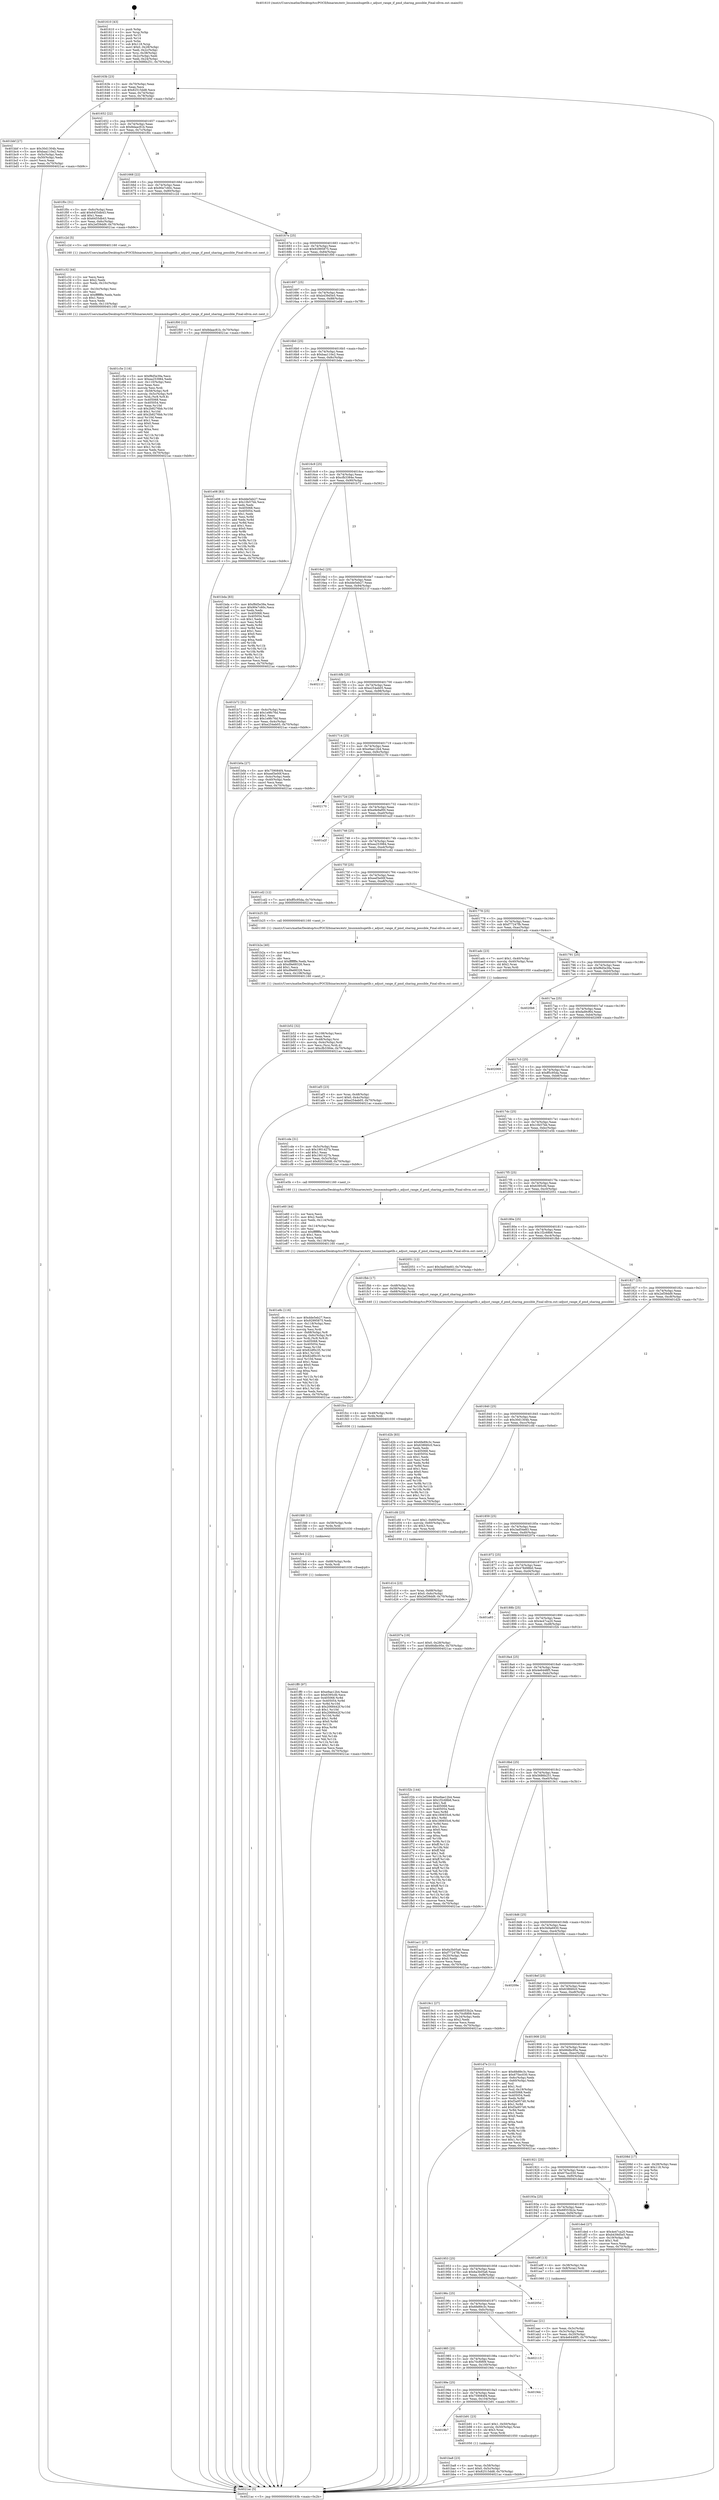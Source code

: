 digraph "0x401610" {
  label = "0x401610 (/mnt/c/Users/mathe/Desktop/tcc/POCII/binaries/extr_linuxmmhugetlb.c_adjust_range_if_pmd_sharing_possible_Final-ollvm.out::main(0))"
  labelloc = "t"
  node[shape=record]

  Entry [label="",width=0.3,height=0.3,shape=circle,fillcolor=black,style=filled]
  "0x40163b" [label="{
     0x40163b [23]\l
     | [instrs]\l
     &nbsp;&nbsp;0x40163b \<+3\>: mov -0x70(%rbp),%eax\l
     &nbsp;&nbsp;0x40163e \<+2\>: mov %eax,%ecx\l
     &nbsp;&nbsp;0x401640 \<+6\>: sub $0x82515dd8,%ecx\l
     &nbsp;&nbsp;0x401646 \<+3\>: mov %eax,-0x74(%rbp)\l
     &nbsp;&nbsp;0x401649 \<+3\>: mov %ecx,-0x78(%rbp)\l
     &nbsp;&nbsp;0x40164c \<+6\>: je 0000000000401bbf \<main+0x5af\>\l
  }"]
  "0x401bbf" [label="{
     0x401bbf [27]\l
     | [instrs]\l
     &nbsp;&nbsp;0x401bbf \<+5\>: mov $0x30d1304b,%eax\l
     &nbsp;&nbsp;0x401bc4 \<+5\>: mov $0xbaa110e2,%ecx\l
     &nbsp;&nbsp;0x401bc9 \<+3\>: mov -0x5c(%rbp),%edx\l
     &nbsp;&nbsp;0x401bcc \<+3\>: cmp -0x50(%rbp),%edx\l
     &nbsp;&nbsp;0x401bcf \<+3\>: cmovl %ecx,%eax\l
     &nbsp;&nbsp;0x401bd2 \<+3\>: mov %eax,-0x70(%rbp)\l
     &nbsp;&nbsp;0x401bd5 \<+5\>: jmp 00000000004021ac \<main+0xb9c\>\l
  }"]
  "0x401652" [label="{
     0x401652 [22]\l
     | [instrs]\l
     &nbsp;&nbsp;0x401652 \<+5\>: jmp 0000000000401657 \<main+0x47\>\l
     &nbsp;&nbsp;0x401657 \<+3\>: mov -0x74(%rbp),%eax\l
     &nbsp;&nbsp;0x40165a \<+5\>: sub $0x8daac81b,%eax\l
     &nbsp;&nbsp;0x40165f \<+3\>: mov %eax,-0x7c(%rbp)\l
     &nbsp;&nbsp;0x401662 \<+6\>: je 0000000000401f0c \<main+0x8fc\>\l
  }"]
  Exit [label="",width=0.3,height=0.3,shape=circle,fillcolor=black,style=filled,peripheries=2]
  "0x401f0c" [label="{
     0x401f0c [31]\l
     | [instrs]\l
     &nbsp;&nbsp;0x401f0c \<+3\>: mov -0x6c(%rbp),%eax\l
     &nbsp;&nbsp;0x401f0f \<+5\>: add $0x6455db43,%eax\l
     &nbsp;&nbsp;0x401f14 \<+3\>: add $0x1,%eax\l
     &nbsp;&nbsp;0x401f17 \<+5\>: sub $0x6455db43,%eax\l
     &nbsp;&nbsp;0x401f1c \<+3\>: mov %eax,-0x6c(%rbp)\l
     &nbsp;&nbsp;0x401f1f \<+7\>: movl $0x2ef39dd9,-0x70(%rbp)\l
     &nbsp;&nbsp;0x401f26 \<+5\>: jmp 00000000004021ac \<main+0xb9c\>\l
  }"]
  "0x401668" [label="{
     0x401668 [22]\l
     | [instrs]\l
     &nbsp;&nbsp;0x401668 \<+5\>: jmp 000000000040166d \<main+0x5d\>\l
     &nbsp;&nbsp;0x40166d \<+3\>: mov -0x74(%rbp),%eax\l
     &nbsp;&nbsp;0x401670 \<+5\>: sub $0x90e7c60c,%eax\l
     &nbsp;&nbsp;0x401675 \<+3\>: mov %eax,-0x80(%rbp)\l
     &nbsp;&nbsp;0x401678 \<+6\>: je 0000000000401c2d \<main+0x61d\>\l
  }"]
  "0x401ff0" [label="{
     0x401ff0 [97]\l
     | [instrs]\l
     &nbsp;&nbsp;0x401ff0 \<+5\>: mov $0xe9ae12b4,%eax\l
     &nbsp;&nbsp;0x401ff5 \<+5\>: mov $0x6395cfd,%ecx\l
     &nbsp;&nbsp;0x401ffa \<+8\>: mov 0x405068,%r8d\l
     &nbsp;&nbsp;0x402002 \<+8\>: mov 0x405054,%r9d\l
     &nbsp;&nbsp;0x40200a \<+3\>: mov %r8d,%r10d\l
     &nbsp;&nbsp;0x40200d \<+7\>: sub $0x2068442f,%r10d\l
     &nbsp;&nbsp;0x402014 \<+4\>: sub $0x1,%r10d\l
     &nbsp;&nbsp;0x402018 \<+7\>: add $0x2068442f,%r10d\l
     &nbsp;&nbsp;0x40201f \<+4\>: imul %r10d,%r8d\l
     &nbsp;&nbsp;0x402023 \<+4\>: and $0x1,%r8d\l
     &nbsp;&nbsp;0x402027 \<+4\>: cmp $0x0,%r8d\l
     &nbsp;&nbsp;0x40202b \<+4\>: sete %r11b\l
     &nbsp;&nbsp;0x40202f \<+4\>: cmp $0xa,%r9d\l
     &nbsp;&nbsp;0x402033 \<+3\>: setl %bl\l
     &nbsp;&nbsp;0x402036 \<+3\>: mov %r11b,%r14b\l
     &nbsp;&nbsp;0x402039 \<+3\>: and %bl,%r14b\l
     &nbsp;&nbsp;0x40203c \<+3\>: xor %bl,%r11b\l
     &nbsp;&nbsp;0x40203f \<+3\>: or %r11b,%r14b\l
     &nbsp;&nbsp;0x402042 \<+4\>: test $0x1,%r14b\l
     &nbsp;&nbsp;0x402046 \<+3\>: cmovne %ecx,%eax\l
     &nbsp;&nbsp;0x402049 \<+3\>: mov %eax,-0x70(%rbp)\l
     &nbsp;&nbsp;0x40204c \<+5\>: jmp 00000000004021ac \<main+0xb9c\>\l
  }"]
  "0x401c2d" [label="{
     0x401c2d [5]\l
     | [instrs]\l
     &nbsp;&nbsp;0x401c2d \<+5\>: call 0000000000401160 \<next_i\>\l
     | [calls]\l
     &nbsp;&nbsp;0x401160 \{1\} (/mnt/c/Users/mathe/Desktop/tcc/POCII/binaries/extr_linuxmmhugetlb.c_adjust_range_if_pmd_sharing_possible_Final-ollvm.out::next_i)\l
  }"]
  "0x40167e" [label="{
     0x40167e [25]\l
     | [instrs]\l
     &nbsp;&nbsp;0x40167e \<+5\>: jmp 0000000000401683 \<main+0x73\>\l
     &nbsp;&nbsp;0x401683 \<+3\>: mov -0x74(%rbp),%eax\l
     &nbsp;&nbsp;0x401686 \<+5\>: sub $0x92995875,%eax\l
     &nbsp;&nbsp;0x40168b \<+6\>: mov %eax,-0x84(%rbp)\l
     &nbsp;&nbsp;0x401691 \<+6\>: je 0000000000401f00 \<main+0x8f0\>\l
  }"]
  "0x401fe4" [label="{
     0x401fe4 [12]\l
     | [instrs]\l
     &nbsp;&nbsp;0x401fe4 \<+4\>: mov -0x68(%rbp),%rdx\l
     &nbsp;&nbsp;0x401fe8 \<+3\>: mov %rdx,%rdi\l
     &nbsp;&nbsp;0x401feb \<+5\>: call 0000000000401030 \<free@plt\>\l
     | [calls]\l
     &nbsp;&nbsp;0x401030 \{1\} (unknown)\l
  }"]
  "0x401f00" [label="{
     0x401f00 [12]\l
     | [instrs]\l
     &nbsp;&nbsp;0x401f00 \<+7\>: movl $0x8daac81b,-0x70(%rbp)\l
     &nbsp;&nbsp;0x401f07 \<+5\>: jmp 00000000004021ac \<main+0xb9c\>\l
  }"]
  "0x401697" [label="{
     0x401697 [25]\l
     | [instrs]\l
     &nbsp;&nbsp;0x401697 \<+5\>: jmp 000000000040169c \<main+0x8c\>\l
     &nbsp;&nbsp;0x40169c \<+3\>: mov -0x74(%rbp),%eax\l
     &nbsp;&nbsp;0x40169f \<+5\>: sub $0xb439d5e5,%eax\l
     &nbsp;&nbsp;0x4016a4 \<+6\>: mov %eax,-0x88(%rbp)\l
     &nbsp;&nbsp;0x4016aa \<+6\>: je 0000000000401e08 \<main+0x7f8\>\l
  }"]
  "0x401fd8" [label="{
     0x401fd8 [12]\l
     | [instrs]\l
     &nbsp;&nbsp;0x401fd8 \<+4\>: mov -0x58(%rbp),%rdx\l
     &nbsp;&nbsp;0x401fdc \<+3\>: mov %rdx,%rdi\l
     &nbsp;&nbsp;0x401fdf \<+5\>: call 0000000000401030 \<free@plt\>\l
     | [calls]\l
     &nbsp;&nbsp;0x401030 \{1\} (unknown)\l
  }"]
  "0x401e08" [label="{
     0x401e08 [83]\l
     | [instrs]\l
     &nbsp;&nbsp;0x401e08 \<+5\>: mov $0xdde5eb27,%eax\l
     &nbsp;&nbsp;0x401e0d \<+5\>: mov $0x10b57bb,%ecx\l
     &nbsp;&nbsp;0x401e12 \<+2\>: xor %edx,%edx\l
     &nbsp;&nbsp;0x401e14 \<+7\>: mov 0x405068,%esi\l
     &nbsp;&nbsp;0x401e1b \<+7\>: mov 0x405054,%edi\l
     &nbsp;&nbsp;0x401e22 \<+3\>: sub $0x1,%edx\l
     &nbsp;&nbsp;0x401e25 \<+3\>: mov %esi,%r8d\l
     &nbsp;&nbsp;0x401e28 \<+3\>: add %edx,%r8d\l
     &nbsp;&nbsp;0x401e2b \<+4\>: imul %r8d,%esi\l
     &nbsp;&nbsp;0x401e2f \<+3\>: and $0x1,%esi\l
     &nbsp;&nbsp;0x401e32 \<+3\>: cmp $0x0,%esi\l
     &nbsp;&nbsp;0x401e35 \<+4\>: sete %r9b\l
     &nbsp;&nbsp;0x401e39 \<+3\>: cmp $0xa,%edi\l
     &nbsp;&nbsp;0x401e3c \<+4\>: setl %r10b\l
     &nbsp;&nbsp;0x401e40 \<+3\>: mov %r9b,%r11b\l
     &nbsp;&nbsp;0x401e43 \<+3\>: and %r10b,%r11b\l
     &nbsp;&nbsp;0x401e46 \<+3\>: xor %r10b,%r9b\l
     &nbsp;&nbsp;0x401e49 \<+3\>: or %r9b,%r11b\l
     &nbsp;&nbsp;0x401e4c \<+4\>: test $0x1,%r11b\l
     &nbsp;&nbsp;0x401e50 \<+3\>: cmovne %ecx,%eax\l
     &nbsp;&nbsp;0x401e53 \<+3\>: mov %eax,-0x70(%rbp)\l
     &nbsp;&nbsp;0x401e56 \<+5\>: jmp 00000000004021ac \<main+0xb9c\>\l
  }"]
  "0x4016b0" [label="{
     0x4016b0 [25]\l
     | [instrs]\l
     &nbsp;&nbsp;0x4016b0 \<+5\>: jmp 00000000004016b5 \<main+0xa5\>\l
     &nbsp;&nbsp;0x4016b5 \<+3\>: mov -0x74(%rbp),%eax\l
     &nbsp;&nbsp;0x4016b8 \<+5\>: sub $0xbaa110e2,%eax\l
     &nbsp;&nbsp;0x4016bd \<+6\>: mov %eax,-0x8c(%rbp)\l
     &nbsp;&nbsp;0x4016c3 \<+6\>: je 0000000000401bda \<main+0x5ca\>\l
  }"]
  "0x401fcc" [label="{
     0x401fcc [12]\l
     | [instrs]\l
     &nbsp;&nbsp;0x401fcc \<+4\>: mov -0x48(%rbp),%rdx\l
     &nbsp;&nbsp;0x401fd0 \<+3\>: mov %rdx,%rdi\l
     &nbsp;&nbsp;0x401fd3 \<+5\>: call 0000000000401030 \<free@plt\>\l
     | [calls]\l
     &nbsp;&nbsp;0x401030 \{1\} (unknown)\l
  }"]
  "0x401bda" [label="{
     0x401bda [83]\l
     | [instrs]\l
     &nbsp;&nbsp;0x401bda \<+5\>: mov $0xf8d5e39a,%eax\l
     &nbsp;&nbsp;0x401bdf \<+5\>: mov $0x90e7c60c,%ecx\l
     &nbsp;&nbsp;0x401be4 \<+2\>: xor %edx,%edx\l
     &nbsp;&nbsp;0x401be6 \<+7\>: mov 0x405068,%esi\l
     &nbsp;&nbsp;0x401bed \<+7\>: mov 0x405054,%edi\l
     &nbsp;&nbsp;0x401bf4 \<+3\>: sub $0x1,%edx\l
     &nbsp;&nbsp;0x401bf7 \<+3\>: mov %esi,%r8d\l
     &nbsp;&nbsp;0x401bfa \<+3\>: add %edx,%r8d\l
     &nbsp;&nbsp;0x401bfd \<+4\>: imul %r8d,%esi\l
     &nbsp;&nbsp;0x401c01 \<+3\>: and $0x1,%esi\l
     &nbsp;&nbsp;0x401c04 \<+3\>: cmp $0x0,%esi\l
     &nbsp;&nbsp;0x401c07 \<+4\>: sete %r9b\l
     &nbsp;&nbsp;0x401c0b \<+3\>: cmp $0xa,%edi\l
     &nbsp;&nbsp;0x401c0e \<+4\>: setl %r10b\l
     &nbsp;&nbsp;0x401c12 \<+3\>: mov %r9b,%r11b\l
     &nbsp;&nbsp;0x401c15 \<+3\>: and %r10b,%r11b\l
     &nbsp;&nbsp;0x401c18 \<+3\>: xor %r10b,%r9b\l
     &nbsp;&nbsp;0x401c1b \<+3\>: or %r9b,%r11b\l
     &nbsp;&nbsp;0x401c1e \<+4\>: test $0x1,%r11b\l
     &nbsp;&nbsp;0x401c22 \<+3\>: cmovne %ecx,%eax\l
     &nbsp;&nbsp;0x401c25 \<+3\>: mov %eax,-0x70(%rbp)\l
     &nbsp;&nbsp;0x401c28 \<+5\>: jmp 00000000004021ac \<main+0xb9c\>\l
  }"]
  "0x4016c9" [label="{
     0x4016c9 [25]\l
     | [instrs]\l
     &nbsp;&nbsp;0x4016c9 \<+5\>: jmp 00000000004016ce \<main+0xbe\>\l
     &nbsp;&nbsp;0x4016ce \<+3\>: mov -0x74(%rbp),%eax\l
     &nbsp;&nbsp;0x4016d1 \<+5\>: sub $0xcfb3384e,%eax\l
     &nbsp;&nbsp;0x4016d6 \<+6\>: mov %eax,-0x90(%rbp)\l
     &nbsp;&nbsp;0x4016dc \<+6\>: je 0000000000401b72 \<main+0x562\>\l
  }"]
  "0x401e8c" [label="{
     0x401e8c [116]\l
     | [instrs]\l
     &nbsp;&nbsp;0x401e8c \<+5\>: mov $0xdde5eb27,%ecx\l
     &nbsp;&nbsp;0x401e91 \<+5\>: mov $0x92995875,%edx\l
     &nbsp;&nbsp;0x401e96 \<+6\>: mov -0x118(%rbp),%esi\l
     &nbsp;&nbsp;0x401e9c \<+3\>: imul %eax,%esi\l
     &nbsp;&nbsp;0x401e9f \<+3\>: movslq %esi,%rdi\l
     &nbsp;&nbsp;0x401ea2 \<+4\>: mov -0x68(%rbp),%r8\l
     &nbsp;&nbsp;0x401ea6 \<+4\>: movslq -0x6c(%rbp),%r9\l
     &nbsp;&nbsp;0x401eaa \<+4\>: mov %rdi,(%r8,%r9,8)\l
     &nbsp;&nbsp;0x401eae \<+7\>: mov 0x405068,%eax\l
     &nbsp;&nbsp;0x401eb5 \<+7\>: mov 0x405054,%esi\l
     &nbsp;&nbsp;0x401ebc \<+3\>: mov %eax,%r10d\l
     &nbsp;&nbsp;0x401ebf \<+7\>: add $0x82df0c35,%r10d\l
     &nbsp;&nbsp;0x401ec6 \<+4\>: sub $0x1,%r10d\l
     &nbsp;&nbsp;0x401eca \<+7\>: sub $0x82df0c35,%r10d\l
     &nbsp;&nbsp;0x401ed1 \<+4\>: imul %r10d,%eax\l
     &nbsp;&nbsp;0x401ed5 \<+3\>: and $0x1,%eax\l
     &nbsp;&nbsp;0x401ed8 \<+3\>: cmp $0x0,%eax\l
     &nbsp;&nbsp;0x401edb \<+4\>: sete %r11b\l
     &nbsp;&nbsp;0x401edf \<+3\>: cmp $0xa,%esi\l
     &nbsp;&nbsp;0x401ee2 \<+3\>: setl %bl\l
     &nbsp;&nbsp;0x401ee5 \<+3\>: mov %r11b,%r14b\l
     &nbsp;&nbsp;0x401ee8 \<+3\>: and %bl,%r14b\l
     &nbsp;&nbsp;0x401eeb \<+3\>: xor %bl,%r11b\l
     &nbsp;&nbsp;0x401eee \<+3\>: or %r11b,%r14b\l
     &nbsp;&nbsp;0x401ef1 \<+4\>: test $0x1,%r14b\l
     &nbsp;&nbsp;0x401ef5 \<+3\>: cmovne %edx,%ecx\l
     &nbsp;&nbsp;0x401ef8 \<+3\>: mov %ecx,-0x70(%rbp)\l
     &nbsp;&nbsp;0x401efb \<+5\>: jmp 00000000004021ac \<main+0xb9c\>\l
  }"]
  "0x401b72" [label="{
     0x401b72 [31]\l
     | [instrs]\l
     &nbsp;&nbsp;0x401b72 \<+3\>: mov -0x4c(%rbp),%eax\l
     &nbsp;&nbsp;0x401b75 \<+5\>: add $0x1e9fc76d,%eax\l
     &nbsp;&nbsp;0x401b7a \<+3\>: add $0x1,%eax\l
     &nbsp;&nbsp;0x401b7d \<+5\>: sub $0x1e9fc76d,%eax\l
     &nbsp;&nbsp;0x401b82 \<+3\>: mov %eax,-0x4c(%rbp)\l
     &nbsp;&nbsp;0x401b85 \<+7\>: movl $0xe254eb05,-0x70(%rbp)\l
     &nbsp;&nbsp;0x401b8c \<+5\>: jmp 00000000004021ac \<main+0xb9c\>\l
  }"]
  "0x4016e2" [label="{
     0x4016e2 [25]\l
     | [instrs]\l
     &nbsp;&nbsp;0x4016e2 \<+5\>: jmp 00000000004016e7 \<main+0xd7\>\l
     &nbsp;&nbsp;0x4016e7 \<+3\>: mov -0x74(%rbp),%eax\l
     &nbsp;&nbsp;0x4016ea \<+5\>: sub $0xdde5eb27,%eax\l
     &nbsp;&nbsp;0x4016ef \<+6\>: mov %eax,-0x94(%rbp)\l
     &nbsp;&nbsp;0x4016f5 \<+6\>: je 000000000040211f \<main+0xb0f\>\l
  }"]
  "0x401e60" [label="{
     0x401e60 [44]\l
     | [instrs]\l
     &nbsp;&nbsp;0x401e60 \<+2\>: xor %ecx,%ecx\l
     &nbsp;&nbsp;0x401e62 \<+5\>: mov $0x2,%edx\l
     &nbsp;&nbsp;0x401e67 \<+6\>: mov %edx,-0x114(%rbp)\l
     &nbsp;&nbsp;0x401e6d \<+1\>: cltd\l
     &nbsp;&nbsp;0x401e6e \<+6\>: mov -0x114(%rbp),%esi\l
     &nbsp;&nbsp;0x401e74 \<+2\>: idiv %esi\l
     &nbsp;&nbsp;0x401e76 \<+6\>: imul $0xfffffffe,%edx,%edx\l
     &nbsp;&nbsp;0x401e7c \<+3\>: sub $0x1,%ecx\l
     &nbsp;&nbsp;0x401e7f \<+2\>: sub %ecx,%edx\l
     &nbsp;&nbsp;0x401e81 \<+6\>: mov %edx,-0x118(%rbp)\l
     &nbsp;&nbsp;0x401e87 \<+5\>: call 0000000000401160 \<next_i\>\l
     | [calls]\l
     &nbsp;&nbsp;0x401160 \{1\} (/mnt/c/Users/mathe/Desktop/tcc/POCII/binaries/extr_linuxmmhugetlb.c_adjust_range_if_pmd_sharing_possible_Final-ollvm.out::next_i)\l
  }"]
  "0x40211f" [label="{
     0x40211f\l
  }", style=dashed]
  "0x4016fb" [label="{
     0x4016fb [25]\l
     | [instrs]\l
     &nbsp;&nbsp;0x4016fb \<+5\>: jmp 0000000000401700 \<main+0xf0\>\l
     &nbsp;&nbsp;0x401700 \<+3\>: mov -0x74(%rbp),%eax\l
     &nbsp;&nbsp;0x401703 \<+5\>: sub $0xe254eb05,%eax\l
     &nbsp;&nbsp;0x401708 \<+6\>: mov %eax,-0x98(%rbp)\l
     &nbsp;&nbsp;0x40170e \<+6\>: je 0000000000401b0a \<main+0x4fa\>\l
  }"]
  "0x401d14" [label="{
     0x401d14 [23]\l
     | [instrs]\l
     &nbsp;&nbsp;0x401d14 \<+4\>: mov %rax,-0x68(%rbp)\l
     &nbsp;&nbsp;0x401d18 \<+7\>: movl $0x0,-0x6c(%rbp)\l
     &nbsp;&nbsp;0x401d1f \<+7\>: movl $0x2ef39dd9,-0x70(%rbp)\l
     &nbsp;&nbsp;0x401d26 \<+5\>: jmp 00000000004021ac \<main+0xb9c\>\l
  }"]
  "0x401b0a" [label="{
     0x401b0a [27]\l
     | [instrs]\l
     &nbsp;&nbsp;0x401b0a \<+5\>: mov $0x759084f4,%eax\l
     &nbsp;&nbsp;0x401b0f \<+5\>: mov $0xeef3e00f,%ecx\l
     &nbsp;&nbsp;0x401b14 \<+3\>: mov -0x4c(%rbp),%edx\l
     &nbsp;&nbsp;0x401b17 \<+3\>: cmp -0x40(%rbp),%edx\l
     &nbsp;&nbsp;0x401b1a \<+3\>: cmovl %ecx,%eax\l
     &nbsp;&nbsp;0x401b1d \<+3\>: mov %eax,-0x70(%rbp)\l
     &nbsp;&nbsp;0x401b20 \<+5\>: jmp 00000000004021ac \<main+0xb9c\>\l
  }"]
  "0x401714" [label="{
     0x401714 [25]\l
     | [instrs]\l
     &nbsp;&nbsp;0x401714 \<+5\>: jmp 0000000000401719 \<main+0x109\>\l
     &nbsp;&nbsp;0x401719 \<+3\>: mov -0x74(%rbp),%eax\l
     &nbsp;&nbsp;0x40171c \<+5\>: sub $0xe9ae12b4,%eax\l
     &nbsp;&nbsp;0x401721 \<+6\>: mov %eax,-0x9c(%rbp)\l
     &nbsp;&nbsp;0x401727 \<+6\>: je 0000000000402170 \<main+0xb60\>\l
  }"]
  "0x401c5e" [label="{
     0x401c5e [116]\l
     | [instrs]\l
     &nbsp;&nbsp;0x401c5e \<+5\>: mov $0xf8d5e39a,%ecx\l
     &nbsp;&nbsp;0x401c63 \<+5\>: mov $0xea253984,%edx\l
     &nbsp;&nbsp;0x401c68 \<+6\>: mov -0x110(%rbp),%esi\l
     &nbsp;&nbsp;0x401c6e \<+3\>: imul %eax,%esi\l
     &nbsp;&nbsp;0x401c71 \<+3\>: movslq %esi,%rdi\l
     &nbsp;&nbsp;0x401c74 \<+4\>: mov -0x58(%rbp),%r8\l
     &nbsp;&nbsp;0x401c78 \<+4\>: movslq -0x5c(%rbp),%r9\l
     &nbsp;&nbsp;0x401c7c \<+4\>: mov %rdi,(%r8,%r9,8)\l
     &nbsp;&nbsp;0x401c80 \<+7\>: mov 0x405068,%eax\l
     &nbsp;&nbsp;0x401c87 \<+7\>: mov 0x405054,%esi\l
     &nbsp;&nbsp;0x401c8e \<+3\>: mov %eax,%r10d\l
     &nbsp;&nbsp;0x401c91 \<+7\>: sub $0x2b8276bb,%r10d\l
     &nbsp;&nbsp;0x401c98 \<+4\>: sub $0x1,%r10d\l
     &nbsp;&nbsp;0x401c9c \<+7\>: add $0x2b8276bb,%r10d\l
     &nbsp;&nbsp;0x401ca3 \<+4\>: imul %r10d,%eax\l
     &nbsp;&nbsp;0x401ca7 \<+3\>: and $0x1,%eax\l
     &nbsp;&nbsp;0x401caa \<+3\>: cmp $0x0,%eax\l
     &nbsp;&nbsp;0x401cad \<+4\>: sete %r11b\l
     &nbsp;&nbsp;0x401cb1 \<+3\>: cmp $0xa,%esi\l
     &nbsp;&nbsp;0x401cb4 \<+3\>: setl %bl\l
     &nbsp;&nbsp;0x401cb7 \<+3\>: mov %r11b,%r14b\l
     &nbsp;&nbsp;0x401cba \<+3\>: and %bl,%r14b\l
     &nbsp;&nbsp;0x401cbd \<+3\>: xor %bl,%r11b\l
     &nbsp;&nbsp;0x401cc0 \<+3\>: or %r11b,%r14b\l
     &nbsp;&nbsp;0x401cc3 \<+4\>: test $0x1,%r14b\l
     &nbsp;&nbsp;0x401cc7 \<+3\>: cmovne %edx,%ecx\l
     &nbsp;&nbsp;0x401cca \<+3\>: mov %ecx,-0x70(%rbp)\l
     &nbsp;&nbsp;0x401ccd \<+5\>: jmp 00000000004021ac \<main+0xb9c\>\l
  }"]
  "0x402170" [label="{
     0x402170\l
  }", style=dashed]
  "0x40172d" [label="{
     0x40172d [25]\l
     | [instrs]\l
     &nbsp;&nbsp;0x40172d \<+5\>: jmp 0000000000401732 \<main+0x122\>\l
     &nbsp;&nbsp;0x401732 \<+3\>: mov -0x74(%rbp),%eax\l
     &nbsp;&nbsp;0x401735 \<+5\>: sub $0xe9e9af00,%eax\l
     &nbsp;&nbsp;0x40173a \<+6\>: mov %eax,-0xa0(%rbp)\l
     &nbsp;&nbsp;0x401740 \<+6\>: je 0000000000401a2f \<main+0x41f\>\l
  }"]
  "0x401c32" [label="{
     0x401c32 [44]\l
     | [instrs]\l
     &nbsp;&nbsp;0x401c32 \<+2\>: xor %ecx,%ecx\l
     &nbsp;&nbsp;0x401c34 \<+5\>: mov $0x2,%edx\l
     &nbsp;&nbsp;0x401c39 \<+6\>: mov %edx,-0x10c(%rbp)\l
     &nbsp;&nbsp;0x401c3f \<+1\>: cltd\l
     &nbsp;&nbsp;0x401c40 \<+6\>: mov -0x10c(%rbp),%esi\l
     &nbsp;&nbsp;0x401c46 \<+2\>: idiv %esi\l
     &nbsp;&nbsp;0x401c48 \<+6\>: imul $0xfffffffe,%edx,%edx\l
     &nbsp;&nbsp;0x401c4e \<+3\>: sub $0x1,%ecx\l
     &nbsp;&nbsp;0x401c51 \<+2\>: sub %ecx,%edx\l
     &nbsp;&nbsp;0x401c53 \<+6\>: mov %edx,-0x110(%rbp)\l
     &nbsp;&nbsp;0x401c59 \<+5\>: call 0000000000401160 \<next_i\>\l
     | [calls]\l
     &nbsp;&nbsp;0x401160 \{1\} (/mnt/c/Users/mathe/Desktop/tcc/POCII/binaries/extr_linuxmmhugetlb.c_adjust_range_if_pmd_sharing_possible_Final-ollvm.out::next_i)\l
  }"]
  "0x401a2f" [label="{
     0x401a2f\l
  }", style=dashed]
  "0x401746" [label="{
     0x401746 [25]\l
     | [instrs]\l
     &nbsp;&nbsp;0x401746 \<+5\>: jmp 000000000040174b \<main+0x13b\>\l
     &nbsp;&nbsp;0x40174b \<+3\>: mov -0x74(%rbp),%eax\l
     &nbsp;&nbsp;0x40174e \<+5\>: sub $0xea253984,%eax\l
     &nbsp;&nbsp;0x401753 \<+6\>: mov %eax,-0xa4(%rbp)\l
     &nbsp;&nbsp;0x401759 \<+6\>: je 0000000000401cd2 \<main+0x6c2\>\l
  }"]
  "0x401ba8" [label="{
     0x401ba8 [23]\l
     | [instrs]\l
     &nbsp;&nbsp;0x401ba8 \<+4\>: mov %rax,-0x58(%rbp)\l
     &nbsp;&nbsp;0x401bac \<+7\>: movl $0x0,-0x5c(%rbp)\l
     &nbsp;&nbsp;0x401bb3 \<+7\>: movl $0x82515dd8,-0x70(%rbp)\l
     &nbsp;&nbsp;0x401bba \<+5\>: jmp 00000000004021ac \<main+0xb9c\>\l
  }"]
  "0x401cd2" [label="{
     0x401cd2 [12]\l
     | [instrs]\l
     &nbsp;&nbsp;0x401cd2 \<+7\>: movl $0xff5c95da,-0x70(%rbp)\l
     &nbsp;&nbsp;0x401cd9 \<+5\>: jmp 00000000004021ac \<main+0xb9c\>\l
  }"]
  "0x40175f" [label="{
     0x40175f [25]\l
     | [instrs]\l
     &nbsp;&nbsp;0x40175f \<+5\>: jmp 0000000000401764 \<main+0x154\>\l
     &nbsp;&nbsp;0x401764 \<+3\>: mov -0x74(%rbp),%eax\l
     &nbsp;&nbsp;0x401767 \<+5\>: sub $0xeef3e00f,%eax\l
     &nbsp;&nbsp;0x40176c \<+6\>: mov %eax,-0xa8(%rbp)\l
     &nbsp;&nbsp;0x401772 \<+6\>: je 0000000000401b25 \<main+0x515\>\l
  }"]
  "0x4019b7" [label="{
     0x4019b7\l
  }", style=dashed]
  "0x401b25" [label="{
     0x401b25 [5]\l
     | [instrs]\l
     &nbsp;&nbsp;0x401b25 \<+5\>: call 0000000000401160 \<next_i\>\l
     | [calls]\l
     &nbsp;&nbsp;0x401160 \{1\} (/mnt/c/Users/mathe/Desktop/tcc/POCII/binaries/extr_linuxmmhugetlb.c_adjust_range_if_pmd_sharing_possible_Final-ollvm.out::next_i)\l
  }"]
  "0x401778" [label="{
     0x401778 [25]\l
     | [instrs]\l
     &nbsp;&nbsp;0x401778 \<+5\>: jmp 000000000040177d \<main+0x16d\>\l
     &nbsp;&nbsp;0x40177d \<+3\>: mov -0x74(%rbp),%eax\l
     &nbsp;&nbsp;0x401780 \<+5\>: sub $0xf77247fb,%eax\l
     &nbsp;&nbsp;0x401785 \<+6\>: mov %eax,-0xac(%rbp)\l
     &nbsp;&nbsp;0x40178b \<+6\>: je 0000000000401adc \<main+0x4cc\>\l
  }"]
  "0x401b91" [label="{
     0x401b91 [23]\l
     | [instrs]\l
     &nbsp;&nbsp;0x401b91 \<+7\>: movl $0x1,-0x50(%rbp)\l
     &nbsp;&nbsp;0x401b98 \<+4\>: movslq -0x50(%rbp),%rax\l
     &nbsp;&nbsp;0x401b9c \<+4\>: shl $0x3,%rax\l
     &nbsp;&nbsp;0x401ba0 \<+3\>: mov %rax,%rdi\l
     &nbsp;&nbsp;0x401ba3 \<+5\>: call 0000000000401050 \<malloc@plt\>\l
     | [calls]\l
     &nbsp;&nbsp;0x401050 \{1\} (unknown)\l
  }"]
  "0x401adc" [label="{
     0x401adc [23]\l
     | [instrs]\l
     &nbsp;&nbsp;0x401adc \<+7\>: movl $0x1,-0x40(%rbp)\l
     &nbsp;&nbsp;0x401ae3 \<+4\>: movslq -0x40(%rbp),%rax\l
     &nbsp;&nbsp;0x401ae7 \<+4\>: shl $0x2,%rax\l
     &nbsp;&nbsp;0x401aeb \<+3\>: mov %rax,%rdi\l
     &nbsp;&nbsp;0x401aee \<+5\>: call 0000000000401050 \<malloc@plt\>\l
     | [calls]\l
     &nbsp;&nbsp;0x401050 \{1\} (unknown)\l
  }"]
  "0x401791" [label="{
     0x401791 [25]\l
     | [instrs]\l
     &nbsp;&nbsp;0x401791 \<+5\>: jmp 0000000000401796 \<main+0x186\>\l
     &nbsp;&nbsp;0x401796 \<+3\>: mov -0x74(%rbp),%eax\l
     &nbsp;&nbsp;0x401799 \<+5\>: sub $0xf8d5e39a,%eax\l
     &nbsp;&nbsp;0x40179e \<+6\>: mov %eax,-0xb0(%rbp)\l
     &nbsp;&nbsp;0x4017a4 \<+6\>: je 00000000004020b6 \<main+0xaa6\>\l
  }"]
  "0x40199e" [label="{
     0x40199e [25]\l
     | [instrs]\l
     &nbsp;&nbsp;0x40199e \<+5\>: jmp 00000000004019a3 \<main+0x393\>\l
     &nbsp;&nbsp;0x4019a3 \<+3\>: mov -0x74(%rbp),%eax\l
     &nbsp;&nbsp;0x4019a6 \<+5\>: sub $0x759084f4,%eax\l
     &nbsp;&nbsp;0x4019ab \<+6\>: mov %eax,-0x104(%rbp)\l
     &nbsp;&nbsp;0x4019b1 \<+6\>: je 0000000000401b91 \<main+0x581\>\l
  }"]
  "0x4020b6" [label="{
     0x4020b6\l
  }", style=dashed]
  "0x4017aa" [label="{
     0x4017aa [25]\l
     | [instrs]\l
     &nbsp;&nbsp;0x4017aa \<+5\>: jmp 00000000004017af \<main+0x19f\>\l
     &nbsp;&nbsp;0x4017af \<+3\>: mov -0x74(%rbp),%eax\l
     &nbsp;&nbsp;0x4017b2 \<+5\>: sub $0xfad9cf64,%eax\l
     &nbsp;&nbsp;0x4017b7 \<+6\>: mov %eax,-0xb4(%rbp)\l
     &nbsp;&nbsp;0x4017bd \<+6\>: je 0000000000402069 \<main+0xa59\>\l
  }"]
  "0x4019dc" [label="{
     0x4019dc\l
  }", style=dashed]
  "0x402069" [label="{
     0x402069\l
  }", style=dashed]
  "0x4017c3" [label="{
     0x4017c3 [25]\l
     | [instrs]\l
     &nbsp;&nbsp;0x4017c3 \<+5\>: jmp 00000000004017c8 \<main+0x1b8\>\l
     &nbsp;&nbsp;0x4017c8 \<+3\>: mov -0x74(%rbp),%eax\l
     &nbsp;&nbsp;0x4017cb \<+5\>: sub $0xff5c95da,%eax\l
     &nbsp;&nbsp;0x4017d0 \<+6\>: mov %eax,-0xb8(%rbp)\l
     &nbsp;&nbsp;0x4017d6 \<+6\>: je 0000000000401cde \<main+0x6ce\>\l
  }"]
  "0x401985" [label="{
     0x401985 [25]\l
     | [instrs]\l
     &nbsp;&nbsp;0x401985 \<+5\>: jmp 000000000040198a \<main+0x37a\>\l
     &nbsp;&nbsp;0x40198a \<+3\>: mov -0x74(%rbp),%eax\l
     &nbsp;&nbsp;0x40198d \<+5\>: sub $0x70cf0f09,%eax\l
     &nbsp;&nbsp;0x401992 \<+6\>: mov %eax,-0x100(%rbp)\l
     &nbsp;&nbsp;0x401998 \<+6\>: je 00000000004019dc \<main+0x3cc\>\l
  }"]
  "0x401cde" [label="{
     0x401cde [31]\l
     | [instrs]\l
     &nbsp;&nbsp;0x401cde \<+3\>: mov -0x5c(%rbp),%eax\l
     &nbsp;&nbsp;0x401ce1 \<+5\>: sub $0x1901427b,%eax\l
     &nbsp;&nbsp;0x401ce6 \<+3\>: add $0x1,%eax\l
     &nbsp;&nbsp;0x401ce9 \<+5\>: add $0x1901427b,%eax\l
     &nbsp;&nbsp;0x401cee \<+3\>: mov %eax,-0x5c(%rbp)\l
     &nbsp;&nbsp;0x401cf1 \<+7\>: movl $0x82515dd8,-0x70(%rbp)\l
     &nbsp;&nbsp;0x401cf8 \<+5\>: jmp 00000000004021ac \<main+0xb9c\>\l
  }"]
  "0x4017dc" [label="{
     0x4017dc [25]\l
     | [instrs]\l
     &nbsp;&nbsp;0x4017dc \<+5\>: jmp 00000000004017e1 \<main+0x1d1\>\l
     &nbsp;&nbsp;0x4017e1 \<+3\>: mov -0x74(%rbp),%eax\l
     &nbsp;&nbsp;0x4017e4 \<+5\>: sub $0x10b57bb,%eax\l
     &nbsp;&nbsp;0x4017e9 \<+6\>: mov %eax,-0xbc(%rbp)\l
     &nbsp;&nbsp;0x4017ef \<+6\>: je 0000000000401e5b \<main+0x84b\>\l
  }"]
  "0x402113" [label="{
     0x402113\l
  }", style=dashed]
  "0x401e5b" [label="{
     0x401e5b [5]\l
     | [instrs]\l
     &nbsp;&nbsp;0x401e5b \<+5\>: call 0000000000401160 \<next_i\>\l
     | [calls]\l
     &nbsp;&nbsp;0x401160 \{1\} (/mnt/c/Users/mathe/Desktop/tcc/POCII/binaries/extr_linuxmmhugetlb.c_adjust_range_if_pmd_sharing_possible_Final-ollvm.out::next_i)\l
  }"]
  "0x4017f5" [label="{
     0x4017f5 [25]\l
     | [instrs]\l
     &nbsp;&nbsp;0x4017f5 \<+5\>: jmp 00000000004017fa \<main+0x1ea\>\l
     &nbsp;&nbsp;0x4017fa \<+3\>: mov -0x74(%rbp),%eax\l
     &nbsp;&nbsp;0x4017fd \<+5\>: sub $0x6395cfd,%eax\l
     &nbsp;&nbsp;0x401802 \<+6\>: mov %eax,-0xc0(%rbp)\l
     &nbsp;&nbsp;0x401808 \<+6\>: je 0000000000402051 \<main+0xa41\>\l
  }"]
  "0x40196c" [label="{
     0x40196c [25]\l
     | [instrs]\l
     &nbsp;&nbsp;0x40196c \<+5\>: jmp 0000000000401971 \<main+0x361\>\l
     &nbsp;&nbsp;0x401971 \<+3\>: mov -0x74(%rbp),%eax\l
     &nbsp;&nbsp;0x401974 \<+5\>: sub $0x6fe89c3c,%eax\l
     &nbsp;&nbsp;0x401979 \<+6\>: mov %eax,-0xfc(%rbp)\l
     &nbsp;&nbsp;0x40197f \<+6\>: je 0000000000402113 \<main+0xb03\>\l
  }"]
  "0x402051" [label="{
     0x402051 [12]\l
     | [instrs]\l
     &nbsp;&nbsp;0x402051 \<+7\>: movl $0x3ad54e83,-0x70(%rbp)\l
     &nbsp;&nbsp;0x402058 \<+5\>: jmp 00000000004021ac \<main+0xb9c\>\l
  }"]
  "0x40180e" [label="{
     0x40180e [25]\l
     | [instrs]\l
     &nbsp;&nbsp;0x40180e \<+5\>: jmp 0000000000401813 \<main+0x203\>\l
     &nbsp;&nbsp;0x401813 \<+3\>: mov -0x74(%rbp),%eax\l
     &nbsp;&nbsp;0x401816 \<+5\>: sub $0x1f2c68b6,%eax\l
     &nbsp;&nbsp;0x40181b \<+6\>: mov %eax,-0xc4(%rbp)\l
     &nbsp;&nbsp;0x401821 \<+6\>: je 0000000000401fbb \<main+0x9ab\>\l
  }"]
  "0x40205d" [label="{
     0x40205d\l
  }", style=dashed]
  "0x401fbb" [label="{
     0x401fbb [17]\l
     | [instrs]\l
     &nbsp;&nbsp;0x401fbb \<+4\>: mov -0x48(%rbp),%rdi\l
     &nbsp;&nbsp;0x401fbf \<+4\>: mov -0x58(%rbp),%rsi\l
     &nbsp;&nbsp;0x401fc3 \<+4\>: mov -0x68(%rbp),%rdx\l
     &nbsp;&nbsp;0x401fc7 \<+5\>: call 0000000000401440 \<adjust_range_if_pmd_sharing_possible\>\l
     | [calls]\l
     &nbsp;&nbsp;0x401440 \{1\} (/mnt/c/Users/mathe/Desktop/tcc/POCII/binaries/extr_linuxmmhugetlb.c_adjust_range_if_pmd_sharing_possible_Final-ollvm.out::adjust_range_if_pmd_sharing_possible)\l
  }"]
  "0x401827" [label="{
     0x401827 [25]\l
     | [instrs]\l
     &nbsp;&nbsp;0x401827 \<+5\>: jmp 000000000040182c \<main+0x21c\>\l
     &nbsp;&nbsp;0x40182c \<+3\>: mov -0x74(%rbp),%eax\l
     &nbsp;&nbsp;0x40182f \<+5\>: sub $0x2ef39dd9,%eax\l
     &nbsp;&nbsp;0x401834 \<+6\>: mov %eax,-0xc8(%rbp)\l
     &nbsp;&nbsp;0x40183a \<+6\>: je 0000000000401d2b \<main+0x71b\>\l
  }"]
  "0x401b52" [label="{
     0x401b52 [32]\l
     | [instrs]\l
     &nbsp;&nbsp;0x401b52 \<+6\>: mov -0x108(%rbp),%ecx\l
     &nbsp;&nbsp;0x401b58 \<+3\>: imul %eax,%ecx\l
     &nbsp;&nbsp;0x401b5b \<+4\>: mov -0x48(%rbp),%rsi\l
     &nbsp;&nbsp;0x401b5f \<+4\>: movslq -0x4c(%rbp),%rdi\l
     &nbsp;&nbsp;0x401b63 \<+3\>: mov %ecx,(%rsi,%rdi,4)\l
     &nbsp;&nbsp;0x401b66 \<+7\>: movl $0xcfb3384e,-0x70(%rbp)\l
     &nbsp;&nbsp;0x401b6d \<+5\>: jmp 00000000004021ac \<main+0xb9c\>\l
  }"]
  "0x401d2b" [label="{
     0x401d2b [83]\l
     | [instrs]\l
     &nbsp;&nbsp;0x401d2b \<+5\>: mov $0x6fe89c3c,%eax\l
     &nbsp;&nbsp;0x401d30 \<+5\>: mov $0x638fd0c0,%ecx\l
     &nbsp;&nbsp;0x401d35 \<+2\>: xor %edx,%edx\l
     &nbsp;&nbsp;0x401d37 \<+7\>: mov 0x405068,%esi\l
     &nbsp;&nbsp;0x401d3e \<+7\>: mov 0x405054,%edi\l
     &nbsp;&nbsp;0x401d45 \<+3\>: sub $0x1,%edx\l
     &nbsp;&nbsp;0x401d48 \<+3\>: mov %esi,%r8d\l
     &nbsp;&nbsp;0x401d4b \<+3\>: add %edx,%r8d\l
     &nbsp;&nbsp;0x401d4e \<+4\>: imul %r8d,%esi\l
     &nbsp;&nbsp;0x401d52 \<+3\>: and $0x1,%esi\l
     &nbsp;&nbsp;0x401d55 \<+3\>: cmp $0x0,%esi\l
     &nbsp;&nbsp;0x401d58 \<+4\>: sete %r9b\l
     &nbsp;&nbsp;0x401d5c \<+3\>: cmp $0xa,%edi\l
     &nbsp;&nbsp;0x401d5f \<+4\>: setl %r10b\l
     &nbsp;&nbsp;0x401d63 \<+3\>: mov %r9b,%r11b\l
     &nbsp;&nbsp;0x401d66 \<+3\>: and %r10b,%r11b\l
     &nbsp;&nbsp;0x401d69 \<+3\>: xor %r10b,%r9b\l
     &nbsp;&nbsp;0x401d6c \<+3\>: or %r9b,%r11b\l
     &nbsp;&nbsp;0x401d6f \<+4\>: test $0x1,%r11b\l
     &nbsp;&nbsp;0x401d73 \<+3\>: cmovne %ecx,%eax\l
     &nbsp;&nbsp;0x401d76 \<+3\>: mov %eax,-0x70(%rbp)\l
     &nbsp;&nbsp;0x401d79 \<+5\>: jmp 00000000004021ac \<main+0xb9c\>\l
  }"]
  "0x401840" [label="{
     0x401840 [25]\l
     | [instrs]\l
     &nbsp;&nbsp;0x401840 \<+5\>: jmp 0000000000401845 \<main+0x235\>\l
     &nbsp;&nbsp;0x401845 \<+3\>: mov -0x74(%rbp),%eax\l
     &nbsp;&nbsp;0x401848 \<+5\>: sub $0x30d1304b,%eax\l
     &nbsp;&nbsp;0x40184d \<+6\>: mov %eax,-0xcc(%rbp)\l
     &nbsp;&nbsp;0x401853 \<+6\>: je 0000000000401cfd \<main+0x6ed\>\l
  }"]
  "0x401b2a" [label="{
     0x401b2a [40]\l
     | [instrs]\l
     &nbsp;&nbsp;0x401b2a \<+5\>: mov $0x2,%ecx\l
     &nbsp;&nbsp;0x401b2f \<+1\>: cltd\l
     &nbsp;&nbsp;0x401b30 \<+2\>: idiv %ecx\l
     &nbsp;&nbsp;0x401b32 \<+6\>: imul $0xfffffffe,%edx,%ecx\l
     &nbsp;&nbsp;0x401b38 \<+6\>: sub $0xd9e68326,%ecx\l
     &nbsp;&nbsp;0x401b3e \<+3\>: add $0x1,%ecx\l
     &nbsp;&nbsp;0x401b41 \<+6\>: add $0xd9e68326,%ecx\l
     &nbsp;&nbsp;0x401b47 \<+6\>: mov %ecx,-0x108(%rbp)\l
     &nbsp;&nbsp;0x401b4d \<+5\>: call 0000000000401160 \<next_i\>\l
     | [calls]\l
     &nbsp;&nbsp;0x401160 \{1\} (/mnt/c/Users/mathe/Desktop/tcc/POCII/binaries/extr_linuxmmhugetlb.c_adjust_range_if_pmd_sharing_possible_Final-ollvm.out::next_i)\l
  }"]
  "0x401cfd" [label="{
     0x401cfd [23]\l
     | [instrs]\l
     &nbsp;&nbsp;0x401cfd \<+7\>: movl $0x1,-0x60(%rbp)\l
     &nbsp;&nbsp;0x401d04 \<+4\>: movslq -0x60(%rbp),%rax\l
     &nbsp;&nbsp;0x401d08 \<+4\>: shl $0x3,%rax\l
     &nbsp;&nbsp;0x401d0c \<+3\>: mov %rax,%rdi\l
     &nbsp;&nbsp;0x401d0f \<+5\>: call 0000000000401050 \<malloc@plt\>\l
     | [calls]\l
     &nbsp;&nbsp;0x401050 \{1\} (unknown)\l
  }"]
  "0x401859" [label="{
     0x401859 [25]\l
     | [instrs]\l
     &nbsp;&nbsp;0x401859 \<+5\>: jmp 000000000040185e \<main+0x24e\>\l
     &nbsp;&nbsp;0x40185e \<+3\>: mov -0x74(%rbp),%eax\l
     &nbsp;&nbsp;0x401861 \<+5\>: sub $0x3ad54e83,%eax\l
     &nbsp;&nbsp;0x401866 \<+6\>: mov %eax,-0xd0(%rbp)\l
     &nbsp;&nbsp;0x40186c \<+6\>: je 000000000040207a \<main+0xa6a\>\l
  }"]
  "0x401af3" [label="{
     0x401af3 [23]\l
     | [instrs]\l
     &nbsp;&nbsp;0x401af3 \<+4\>: mov %rax,-0x48(%rbp)\l
     &nbsp;&nbsp;0x401af7 \<+7\>: movl $0x0,-0x4c(%rbp)\l
     &nbsp;&nbsp;0x401afe \<+7\>: movl $0xe254eb05,-0x70(%rbp)\l
     &nbsp;&nbsp;0x401b05 \<+5\>: jmp 00000000004021ac \<main+0xb9c\>\l
  }"]
  "0x40207a" [label="{
     0x40207a [19]\l
     | [instrs]\l
     &nbsp;&nbsp;0x40207a \<+7\>: movl $0x0,-0x28(%rbp)\l
     &nbsp;&nbsp;0x402081 \<+7\>: movl $0x66dbc95e,-0x70(%rbp)\l
     &nbsp;&nbsp;0x402088 \<+5\>: jmp 00000000004021ac \<main+0xb9c\>\l
  }"]
  "0x401872" [label="{
     0x401872 [25]\l
     | [instrs]\l
     &nbsp;&nbsp;0x401872 \<+5\>: jmp 0000000000401877 \<main+0x267\>\l
     &nbsp;&nbsp;0x401877 \<+3\>: mov -0x74(%rbp),%eax\l
     &nbsp;&nbsp;0x40187a \<+5\>: sub $0x478d98b0,%eax\l
     &nbsp;&nbsp;0x40187f \<+6\>: mov %eax,-0xd4(%rbp)\l
     &nbsp;&nbsp;0x401885 \<+6\>: je 0000000000401a93 \<main+0x483\>\l
  }"]
  "0x401aac" [label="{
     0x401aac [21]\l
     | [instrs]\l
     &nbsp;&nbsp;0x401aac \<+3\>: mov %eax,-0x3c(%rbp)\l
     &nbsp;&nbsp;0x401aaf \<+3\>: mov -0x3c(%rbp),%eax\l
     &nbsp;&nbsp;0x401ab2 \<+3\>: mov %eax,-0x20(%rbp)\l
     &nbsp;&nbsp;0x401ab5 \<+7\>: movl $0x4e6448f5,-0x70(%rbp)\l
     &nbsp;&nbsp;0x401abc \<+5\>: jmp 00000000004021ac \<main+0xb9c\>\l
  }"]
  "0x401a93" [label="{
     0x401a93\l
  }", style=dashed]
  "0x40188b" [label="{
     0x40188b [25]\l
     | [instrs]\l
     &nbsp;&nbsp;0x40188b \<+5\>: jmp 0000000000401890 \<main+0x280\>\l
     &nbsp;&nbsp;0x401890 \<+3\>: mov -0x74(%rbp),%eax\l
     &nbsp;&nbsp;0x401893 \<+5\>: sub $0x4e47ca20,%eax\l
     &nbsp;&nbsp;0x401898 \<+6\>: mov %eax,-0xd8(%rbp)\l
     &nbsp;&nbsp;0x40189e \<+6\>: je 0000000000401f2b \<main+0x91b\>\l
  }"]
  "0x401953" [label="{
     0x401953 [25]\l
     | [instrs]\l
     &nbsp;&nbsp;0x401953 \<+5\>: jmp 0000000000401958 \<main+0x348\>\l
     &nbsp;&nbsp;0x401958 \<+3\>: mov -0x74(%rbp),%eax\l
     &nbsp;&nbsp;0x40195b \<+5\>: sub $0x6a3b05a6,%eax\l
     &nbsp;&nbsp;0x401960 \<+6\>: mov %eax,-0xf8(%rbp)\l
     &nbsp;&nbsp;0x401966 \<+6\>: je 000000000040205d \<main+0xa4d\>\l
  }"]
  "0x401f2b" [label="{
     0x401f2b [144]\l
     | [instrs]\l
     &nbsp;&nbsp;0x401f2b \<+5\>: mov $0xe9ae12b4,%eax\l
     &nbsp;&nbsp;0x401f30 \<+5\>: mov $0x1f2c68b6,%ecx\l
     &nbsp;&nbsp;0x401f35 \<+2\>: mov $0x1,%dl\l
     &nbsp;&nbsp;0x401f37 \<+7\>: mov 0x405068,%esi\l
     &nbsp;&nbsp;0x401f3e \<+7\>: mov 0x405054,%edi\l
     &nbsp;&nbsp;0x401f45 \<+3\>: mov %esi,%r8d\l
     &nbsp;&nbsp;0x401f48 \<+7\>: add $0x180655c6,%r8d\l
     &nbsp;&nbsp;0x401f4f \<+4\>: sub $0x1,%r8d\l
     &nbsp;&nbsp;0x401f53 \<+7\>: sub $0x180655c6,%r8d\l
     &nbsp;&nbsp;0x401f5a \<+4\>: imul %r8d,%esi\l
     &nbsp;&nbsp;0x401f5e \<+3\>: and $0x1,%esi\l
     &nbsp;&nbsp;0x401f61 \<+3\>: cmp $0x0,%esi\l
     &nbsp;&nbsp;0x401f64 \<+4\>: sete %r9b\l
     &nbsp;&nbsp;0x401f68 \<+3\>: cmp $0xa,%edi\l
     &nbsp;&nbsp;0x401f6b \<+4\>: setl %r10b\l
     &nbsp;&nbsp;0x401f6f \<+3\>: mov %r9b,%r11b\l
     &nbsp;&nbsp;0x401f72 \<+4\>: xor $0xff,%r11b\l
     &nbsp;&nbsp;0x401f76 \<+3\>: mov %r10b,%bl\l
     &nbsp;&nbsp;0x401f79 \<+3\>: xor $0xff,%bl\l
     &nbsp;&nbsp;0x401f7c \<+3\>: xor $0x1,%dl\l
     &nbsp;&nbsp;0x401f7f \<+3\>: mov %r11b,%r14b\l
     &nbsp;&nbsp;0x401f82 \<+4\>: and $0xff,%r14b\l
     &nbsp;&nbsp;0x401f86 \<+3\>: and %dl,%r9b\l
     &nbsp;&nbsp;0x401f89 \<+3\>: mov %bl,%r15b\l
     &nbsp;&nbsp;0x401f8c \<+4\>: and $0xff,%r15b\l
     &nbsp;&nbsp;0x401f90 \<+3\>: and %dl,%r10b\l
     &nbsp;&nbsp;0x401f93 \<+3\>: or %r9b,%r14b\l
     &nbsp;&nbsp;0x401f96 \<+3\>: or %r10b,%r15b\l
     &nbsp;&nbsp;0x401f99 \<+3\>: xor %r15b,%r14b\l
     &nbsp;&nbsp;0x401f9c \<+3\>: or %bl,%r11b\l
     &nbsp;&nbsp;0x401f9f \<+4\>: xor $0xff,%r11b\l
     &nbsp;&nbsp;0x401fa3 \<+3\>: or $0x1,%dl\l
     &nbsp;&nbsp;0x401fa6 \<+3\>: and %dl,%r11b\l
     &nbsp;&nbsp;0x401fa9 \<+3\>: or %r11b,%r14b\l
     &nbsp;&nbsp;0x401fac \<+4\>: test $0x1,%r14b\l
     &nbsp;&nbsp;0x401fb0 \<+3\>: cmovne %ecx,%eax\l
     &nbsp;&nbsp;0x401fb3 \<+3\>: mov %eax,-0x70(%rbp)\l
     &nbsp;&nbsp;0x401fb6 \<+5\>: jmp 00000000004021ac \<main+0xb9c\>\l
  }"]
  "0x4018a4" [label="{
     0x4018a4 [25]\l
     | [instrs]\l
     &nbsp;&nbsp;0x4018a4 \<+5\>: jmp 00000000004018a9 \<main+0x299\>\l
     &nbsp;&nbsp;0x4018a9 \<+3\>: mov -0x74(%rbp),%eax\l
     &nbsp;&nbsp;0x4018ac \<+5\>: sub $0x4e6448f5,%eax\l
     &nbsp;&nbsp;0x4018b1 \<+6\>: mov %eax,-0xdc(%rbp)\l
     &nbsp;&nbsp;0x4018b7 \<+6\>: je 0000000000401ac1 \<main+0x4b1\>\l
  }"]
  "0x401a9f" [label="{
     0x401a9f [13]\l
     | [instrs]\l
     &nbsp;&nbsp;0x401a9f \<+4\>: mov -0x38(%rbp),%rax\l
     &nbsp;&nbsp;0x401aa3 \<+4\>: mov 0x8(%rax),%rdi\l
     &nbsp;&nbsp;0x401aa7 \<+5\>: call 0000000000401060 \<atoi@plt\>\l
     | [calls]\l
     &nbsp;&nbsp;0x401060 \{1\} (unknown)\l
  }"]
  "0x401ac1" [label="{
     0x401ac1 [27]\l
     | [instrs]\l
     &nbsp;&nbsp;0x401ac1 \<+5\>: mov $0x6a3b05a6,%eax\l
     &nbsp;&nbsp;0x401ac6 \<+5\>: mov $0xf77247fb,%ecx\l
     &nbsp;&nbsp;0x401acb \<+3\>: mov -0x20(%rbp),%edx\l
     &nbsp;&nbsp;0x401ace \<+3\>: cmp $0x0,%edx\l
     &nbsp;&nbsp;0x401ad1 \<+3\>: cmove %ecx,%eax\l
     &nbsp;&nbsp;0x401ad4 \<+3\>: mov %eax,-0x70(%rbp)\l
     &nbsp;&nbsp;0x401ad7 \<+5\>: jmp 00000000004021ac \<main+0xb9c\>\l
  }"]
  "0x4018bd" [label="{
     0x4018bd [25]\l
     | [instrs]\l
     &nbsp;&nbsp;0x4018bd \<+5\>: jmp 00000000004018c2 \<main+0x2b2\>\l
     &nbsp;&nbsp;0x4018c2 \<+3\>: mov -0x74(%rbp),%eax\l
     &nbsp;&nbsp;0x4018c5 \<+5\>: sub $0x5686b251,%eax\l
     &nbsp;&nbsp;0x4018ca \<+6\>: mov %eax,-0xe0(%rbp)\l
     &nbsp;&nbsp;0x4018d0 \<+6\>: je 00000000004019c1 \<main+0x3b1\>\l
  }"]
  "0x40193a" [label="{
     0x40193a [25]\l
     | [instrs]\l
     &nbsp;&nbsp;0x40193a \<+5\>: jmp 000000000040193f \<main+0x32f\>\l
     &nbsp;&nbsp;0x40193f \<+3\>: mov -0x74(%rbp),%eax\l
     &nbsp;&nbsp;0x401942 \<+5\>: sub $0x68553b2e,%eax\l
     &nbsp;&nbsp;0x401947 \<+6\>: mov %eax,-0xf4(%rbp)\l
     &nbsp;&nbsp;0x40194d \<+6\>: je 0000000000401a9f \<main+0x48f\>\l
  }"]
  "0x4019c1" [label="{
     0x4019c1 [27]\l
     | [instrs]\l
     &nbsp;&nbsp;0x4019c1 \<+5\>: mov $0x68553b2e,%eax\l
     &nbsp;&nbsp;0x4019c6 \<+5\>: mov $0x70cf0f09,%ecx\l
     &nbsp;&nbsp;0x4019cb \<+3\>: mov -0x24(%rbp),%edx\l
     &nbsp;&nbsp;0x4019ce \<+3\>: cmp $0x2,%edx\l
     &nbsp;&nbsp;0x4019d1 \<+3\>: cmovne %ecx,%eax\l
     &nbsp;&nbsp;0x4019d4 \<+3\>: mov %eax,-0x70(%rbp)\l
     &nbsp;&nbsp;0x4019d7 \<+5\>: jmp 00000000004021ac \<main+0xb9c\>\l
  }"]
  "0x4018d6" [label="{
     0x4018d6 [25]\l
     | [instrs]\l
     &nbsp;&nbsp;0x4018d6 \<+5\>: jmp 00000000004018db \<main+0x2cb\>\l
     &nbsp;&nbsp;0x4018db \<+3\>: mov -0x74(%rbp),%eax\l
     &nbsp;&nbsp;0x4018de \<+5\>: sub $0x5b9a6930,%eax\l
     &nbsp;&nbsp;0x4018e3 \<+6\>: mov %eax,-0xe4(%rbp)\l
     &nbsp;&nbsp;0x4018e9 \<+6\>: je 000000000040209e \<main+0xa8e\>\l
  }"]
  "0x4021ac" [label="{
     0x4021ac [5]\l
     | [instrs]\l
     &nbsp;&nbsp;0x4021ac \<+5\>: jmp 000000000040163b \<main+0x2b\>\l
  }"]
  "0x401610" [label="{
     0x401610 [43]\l
     | [instrs]\l
     &nbsp;&nbsp;0x401610 \<+1\>: push %rbp\l
     &nbsp;&nbsp;0x401611 \<+3\>: mov %rsp,%rbp\l
     &nbsp;&nbsp;0x401614 \<+2\>: push %r15\l
     &nbsp;&nbsp;0x401616 \<+2\>: push %r14\l
     &nbsp;&nbsp;0x401618 \<+1\>: push %rbx\l
     &nbsp;&nbsp;0x401619 \<+7\>: sub $0x118,%rsp\l
     &nbsp;&nbsp;0x401620 \<+7\>: movl $0x0,-0x28(%rbp)\l
     &nbsp;&nbsp;0x401627 \<+3\>: mov %edi,-0x2c(%rbp)\l
     &nbsp;&nbsp;0x40162a \<+4\>: mov %rsi,-0x38(%rbp)\l
     &nbsp;&nbsp;0x40162e \<+3\>: mov -0x2c(%rbp),%edi\l
     &nbsp;&nbsp;0x401631 \<+3\>: mov %edi,-0x24(%rbp)\l
     &nbsp;&nbsp;0x401634 \<+7\>: movl $0x5686b251,-0x70(%rbp)\l
  }"]
  "0x401ded" [label="{
     0x401ded [27]\l
     | [instrs]\l
     &nbsp;&nbsp;0x401ded \<+5\>: mov $0x4e47ca20,%eax\l
     &nbsp;&nbsp;0x401df2 \<+5\>: mov $0xb439d5e5,%ecx\l
     &nbsp;&nbsp;0x401df7 \<+3\>: mov -0x19(%rbp),%dl\l
     &nbsp;&nbsp;0x401dfa \<+3\>: test $0x1,%dl\l
     &nbsp;&nbsp;0x401dfd \<+3\>: cmovne %ecx,%eax\l
     &nbsp;&nbsp;0x401e00 \<+3\>: mov %eax,-0x70(%rbp)\l
     &nbsp;&nbsp;0x401e03 \<+5\>: jmp 00000000004021ac \<main+0xb9c\>\l
  }"]
  "0x40209e" [label="{
     0x40209e\l
  }", style=dashed]
  "0x4018ef" [label="{
     0x4018ef [25]\l
     | [instrs]\l
     &nbsp;&nbsp;0x4018ef \<+5\>: jmp 00000000004018f4 \<main+0x2e4\>\l
     &nbsp;&nbsp;0x4018f4 \<+3\>: mov -0x74(%rbp),%eax\l
     &nbsp;&nbsp;0x4018f7 \<+5\>: sub $0x638fd0c0,%eax\l
     &nbsp;&nbsp;0x4018fc \<+6\>: mov %eax,-0xe8(%rbp)\l
     &nbsp;&nbsp;0x401902 \<+6\>: je 0000000000401d7e \<main+0x76e\>\l
  }"]
  "0x401921" [label="{
     0x401921 [25]\l
     | [instrs]\l
     &nbsp;&nbsp;0x401921 \<+5\>: jmp 0000000000401926 \<main+0x316\>\l
     &nbsp;&nbsp;0x401926 \<+3\>: mov -0x74(%rbp),%eax\l
     &nbsp;&nbsp;0x401929 \<+5\>: sub $0x675ec030,%eax\l
     &nbsp;&nbsp;0x40192e \<+6\>: mov %eax,-0xf0(%rbp)\l
     &nbsp;&nbsp;0x401934 \<+6\>: je 0000000000401ded \<main+0x7dd\>\l
  }"]
  "0x401d7e" [label="{
     0x401d7e [111]\l
     | [instrs]\l
     &nbsp;&nbsp;0x401d7e \<+5\>: mov $0x6fe89c3c,%eax\l
     &nbsp;&nbsp;0x401d83 \<+5\>: mov $0x675ec030,%ecx\l
     &nbsp;&nbsp;0x401d88 \<+3\>: mov -0x6c(%rbp),%edx\l
     &nbsp;&nbsp;0x401d8b \<+3\>: cmp -0x60(%rbp),%edx\l
     &nbsp;&nbsp;0x401d8e \<+4\>: setl %sil\l
     &nbsp;&nbsp;0x401d92 \<+4\>: and $0x1,%sil\l
     &nbsp;&nbsp;0x401d96 \<+4\>: mov %sil,-0x19(%rbp)\l
     &nbsp;&nbsp;0x401d9a \<+7\>: mov 0x405068,%edx\l
     &nbsp;&nbsp;0x401da1 \<+7\>: mov 0x405054,%edi\l
     &nbsp;&nbsp;0x401da8 \<+3\>: mov %edx,%r8d\l
     &nbsp;&nbsp;0x401dab \<+7\>: sub $0xf3a957d0,%r8d\l
     &nbsp;&nbsp;0x401db2 \<+4\>: sub $0x1,%r8d\l
     &nbsp;&nbsp;0x401db6 \<+7\>: add $0xf3a957d0,%r8d\l
     &nbsp;&nbsp;0x401dbd \<+4\>: imul %r8d,%edx\l
     &nbsp;&nbsp;0x401dc1 \<+3\>: and $0x1,%edx\l
     &nbsp;&nbsp;0x401dc4 \<+3\>: cmp $0x0,%edx\l
     &nbsp;&nbsp;0x401dc7 \<+4\>: sete %sil\l
     &nbsp;&nbsp;0x401dcb \<+3\>: cmp $0xa,%edi\l
     &nbsp;&nbsp;0x401dce \<+4\>: setl %r9b\l
     &nbsp;&nbsp;0x401dd2 \<+3\>: mov %sil,%r10b\l
     &nbsp;&nbsp;0x401dd5 \<+3\>: and %r9b,%r10b\l
     &nbsp;&nbsp;0x401dd8 \<+3\>: xor %r9b,%sil\l
     &nbsp;&nbsp;0x401ddb \<+3\>: or %sil,%r10b\l
     &nbsp;&nbsp;0x401dde \<+4\>: test $0x1,%r10b\l
     &nbsp;&nbsp;0x401de2 \<+3\>: cmovne %ecx,%eax\l
     &nbsp;&nbsp;0x401de5 \<+3\>: mov %eax,-0x70(%rbp)\l
     &nbsp;&nbsp;0x401de8 \<+5\>: jmp 00000000004021ac \<main+0xb9c\>\l
  }"]
  "0x401908" [label="{
     0x401908 [25]\l
     | [instrs]\l
     &nbsp;&nbsp;0x401908 \<+5\>: jmp 000000000040190d \<main+0x2fd\>\l
     &nbsp;&nbsp;0x40190d \<+3\>: mov -0x74(%rbp),%eax\l
     &nbsp;&nbsp;0x401910 \<+5\>: sub $0x66dbc95e,%eax\l
     &nbsp;&nbsp;0x401915 \<+6\>: mov %eax,-0xec(%rbp)\l
     &nbsp;&nbsp;0x40191b \<+6\>: je 000000000040208d \<main+0xa7d\>\l
  }"]
  "0x40208d" [label="{
     0x40208d [17]\l
     | [instrs]\l
     &nbsp;&nbsp;0x40208d \<+3\>: mov -0x28(%rbp),%eax\l
     &nbsp;&nbsp;0x402090 \<+7\>: add $0x118,%rsp\l
     &nbsp;&nbsp;0x402097 \<+1\>: pop %rbx\l
     &nbsp;&nbsp;0x402098 \<+2\>: pop %r14\l
     &nbsp;&nbsp;0x40209a \<+2\>: pop %r15\l
     &nbsp;&nbsp;0x40209c \<+1\>: pop %rbp\l
     &nbsp;&nbsp;0x40209d \<+1\>: ret\l
  }"]
  Entry -> "0x401610" [label=" 1"]
  "0x40163b" -> "0x401bbf" [label=" 2"]
  "0x40163b" -> "0x401652" [label=" 29"]
  "0x40208d" -> Exit [label=" 1"]
  "0x401652" -> "0x401f0c" [label=" 1"]
  "0x401652" -> "0x401668" [label=" 28"]
  "0x40207a" -> "0x4021ac" [label=" 1"]
  "0x401668" -> "0x401c2d" [label=" 1"]
  "0x401668" -> "0x40167e" [label=" 27"]
  "0x402051" -> "0x4021ac" [label=" 1"]
  "0x40167e" -> "0x401f00" [label=" 1"]
  "0x40167e" -> "0x401697" [label=" 26"]
  "0x401ff0" -> "0x4021ac" [label=" 1"]
  "0x401697" -> "0x401e08" [label=" 1"]
  "0x401697" -> "0x4016b0" [label=" 25"]
  "0x401fe4" -> "0x401ff0" [label=" 1"]
  "0x4016b0" -> "0x401bda" [label=" 1"]
  "0x4016b0" -> "0x4016c9" [label=" 24"]
  "0x401fd8" -> "0x401fe4" [label=" 1"]
  "0x4016c9" -> "0x401b72" [label=" 1"]
  "0x4016c9" -> "0x4016e2" [label=" 23"]
  "0x401fcc" -> "0x401fd8" [label=" 1"]
  "0x4016e2" -> "0x40211f" [label=" 0"]
  "0x4016e2" -> "0x4016fb" [label=" 23"]
  "0x401fbb" -> "0x401fcc" [label=" 1"]
  "0x4016fb" -> "0x401b0a" [label=" 2"]
  "0x4016fb" -> "0x401714" [label=" 21"]
  "0x401f2b" -> "0x4021ac" [label=" 1"]
  "0x401714" -> "0x402170" [label=" 0"]
  "0x401714" -> "0x40172d" [label=" 21"]
  "0x401f0c" -> "0x4021ac" [label=" 1"]
  "0x40172d" -> "0x401a2f" [label=" 0"]
  "0x40172d" -> "0x401746" [label=" 21"]
  "0x401f00" -> "0x4021ac" [label=" 1"]
  "0x401746" -> "0x401cd2" [label=" 1"]
  "0x401746" -> "0x40175f" [label=" 20"]
  "0x401e8c" -> "0x4021ac" [label=" 1"]
  "0x40175f" -> "0x401b25" [label=" 1"]
  "0x40175f" -> "0x401778" [label=" 19"]
  "0x401e60" -> "0x401e8c" [label=" 1"]
  "0x401778" -> "0x401adc" [label=" 1"]
  "0x401778" -> "0x401791" [label=" 18"]
  "0x401e5b" -> "0x401e60" [label=" 1"]
  "0x401791" -> "0x4020b6" [label=" 0"]
  "0x401791" -> "0x4017aa" [label=" 18"]
  "0x401ded" -> "0x4021ac" [label=" 2"]
  "0x4017aa" -> "0x402069" [label=" 0"]
  "0x4017aa" -> "0x4017c3" [label=" 18"]
  "0x401d7e" -> "0x4021ac" [label=" 2"]
  "0x4017c3" -> "0x401cde" [label=" 1"]
  "0x4017c3" -> "0x4017dc" [label=" 17"]
  "0x401d14" -> "0x4021ac" [label=" 1"]
  "0x4017dc" -> "0x401e5b" [label=" 1"]
  "0x4017dc" -> "0x4017f5" [label=" 16"]
  "0x401cfd" -> "0x401d14" [label=" 1"]
  "0x4017f5" -> "0x402051" [label=" 1"]
  "0x4017f5" -> "0x40180e" [label=" 15"]
  "0x401cd2" -> "0x4021ac" [label=" 1"]
  "0x40180e" -> "0x401fbb" [label=" 1"]
  "0x40180e" -> "0x401827" [label=" 14"]
  "0x401c5e" -> "0x4021ac" [label=" 1"]
  "0x401827" -> "0x401d2b" [label=" 2"]
  "0x401827" -> "0x401840" [label=" 12"]
  "0x401c2d" -> "0x401c32" [label=" 1"]
  "0x401840" -> "0x401cfd" [label=" 1"]
  "0x401840" -> "0x401859" [label=" 11"]
  "0x401bda" -> "0x4021ac" [label=" 1"]
  "0x401859" -> "0x40207a" [label=" 1"]
  "0x401859" -> "0x401872" [label=" 10"]
  "0x401bbf" -> "0x4021ac" [label=" 2"]
  "0x401872" -> "0x401a93" [label=" 0"]
  "0x401872" -> "0x40188b" [label=" 10"]
  "0x401ba8" -> "0x4021ac" [label=" 1"]
  "0x40188b" -> "0x401f2b" [label=" 1"]
  "0x40188b" -> "0x4018a4" [label=" 9"]
  "0x401b91" -> "0x401ba8" [label=" 1"]
  "0x4018a4" -> "0x401ac1" [label=" 1"]
  "0x4018a4" -> "0x4018bd" [label=" 8"]
  "0x40199e" -> "0x4019b7" [label=" 0"]
  "0x4018bd" -> "0x4019c1" [label=" 1"]
  "0x4018bd" -> "0x4018d6" [label=" 7"]
  "0x4019c1" -> "0x4021ac" [label=" 1"]
  "0x401610" -> "0x40163b" [label=" 1"]
  "0x4021ac" -> "0x40163b" [label=" 30"]
  "0x401e08" -> "0x4021ac" [label=" 1"]
  "0x4018d6" -> "0x40209e" [label=" 0"]
  "0x4018d6" -> "0x4018ef" [label=" 7"]
  "0x401985" -> "0x40199e" [label=" 1"]
  "0x4018ef" -> "0x401d7e" [label=" 2"]
  "0x4018ef" -> "0x401908" [label=" 5"]
  "0x401d2b" -> "0x4021ac" [label=" 2"]
  "0x401908" -> "0x40208d" [label=" 1"]
  "0x401908" -> "0x401921" [label=" 4"]
  "0x401985" -> "0x4019dc" [label=" 0"]
  "0x401921" -> "0x401ded" [label=" 2"]
  "0x401921" -> "0x40193a" [label=" 2"]
  "0x40199e" -> "0x401b91" [label=" 1"]
  "0x40193a" -> "0x401a9f" [label=" 1"]
  "0x40193a" -> "0x401953" [label=" 1"]
  "0x401a9f" -> "0x401aac" [label=" 1"]
  "0x401aac" -> "0x4021ac" [label=" 1"]
  "0x401ac1" -> "0x4021ac" [label=" 1"]
  "0x401adc" -> "0x401af3" [label=" 1"]
  "0x401af3" -> "0x4021ac" [label=" 1"]
  "0x401b0a" -> "0x4021ac" [label=" 2"]
  "0x401b25" -> "0x401b2a" [label=" 1"]
  "0x401b2a" -> "0x401b52" [label=" 1"]
  "0x401b52" -> "0x4021ac" [label=" 1"]
  "0x401b72" -> "0x4021ac" [label=" 1"]
  "0x401c32" -> "0x401c5e" [label=" 1"]
  "0x401953" -> "0x40205d" [label=" 0"]
  "0x401953" -> "0x40196c" [label=" 1"]
  "0x401cde" -> "0x4021ac" [label=" 1"]
  "0x40196c" -> "0x402113" [label=" 0"]
  "0x40196c" -> "0x401985" [label=" 1"]
}
